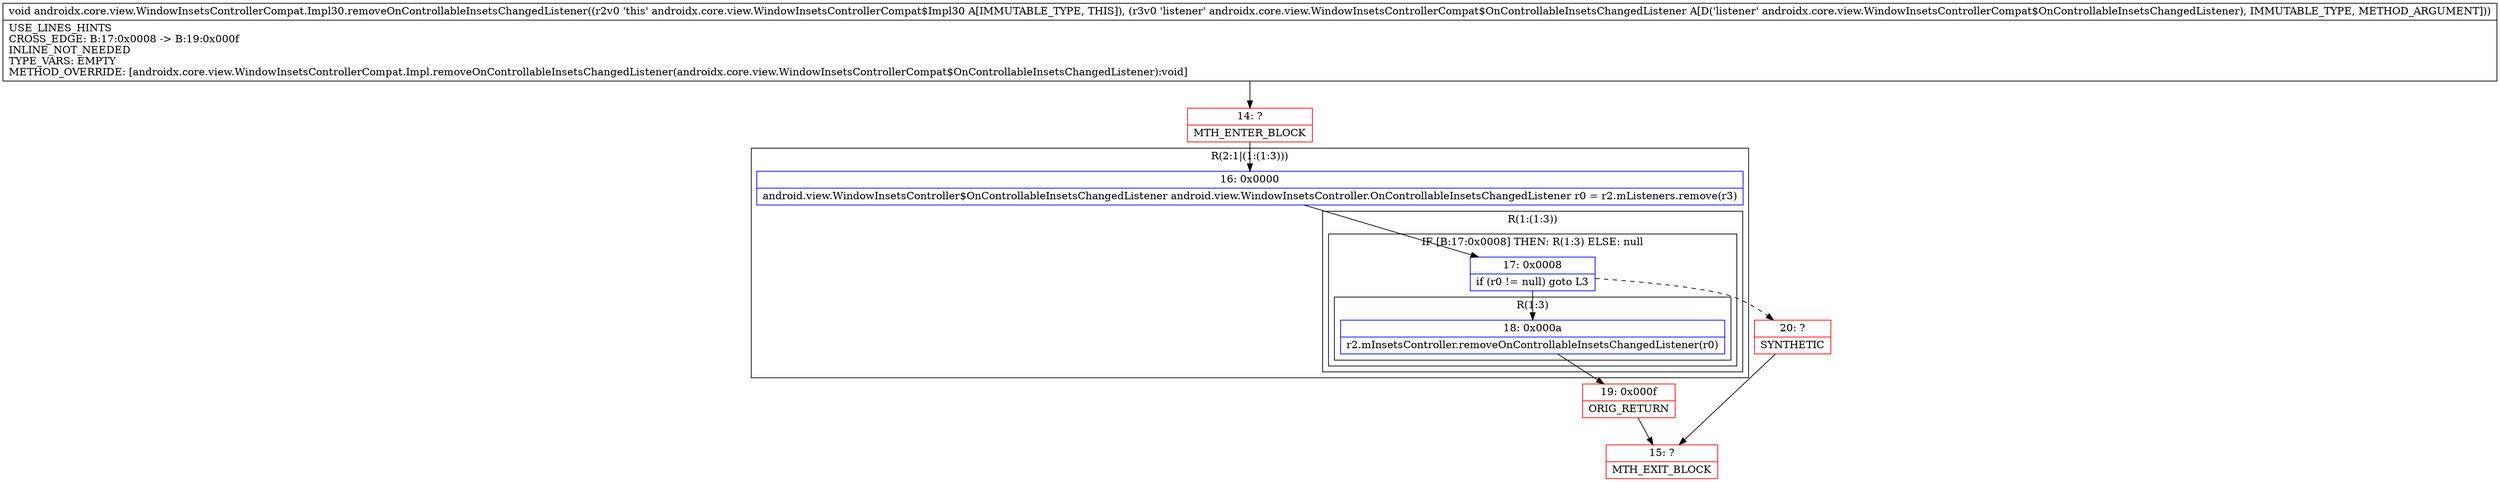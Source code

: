 digraph "CFG forandroidx.core.view.WindowInsetsControllerCompat.Impl30.removeOnControllableInsetsChangedListener(Landroidx\/core\/view\/WindowInsetsControllerCompat$OnControllableInsetsChangedListener;)V" {
subgraph cluster_Region_1177602269 {
label = "R(2:1|(1:(1:3)))";
node [shape=record,color=blue];
Node_16 [shape=record,label="{16\:\ 0x0000|android.view.WindowInsetsController$OnControllableInsetsChangedListener android.view.WindowInsetsController.OnControllableInsetsChangedListener r0 = r2.mListeners.remove(r3)\l}"];
subgraph cluster_Region_284176062 {
label = "R(1:(1:3))";
node [shape=record,color=blue];
subgraph cluster_IfRegion_851554390 {
label = "IF [B:17:0x0008] THEN: R(1:3) ELSE: null";
node [shape=record,color=blue];
Node_17 [shape=record,label="{17\:\ 0x0008|if (r0 != null) goto L3\l}"];
subgraph cluster_Region_1831920204 {
label = "R(1:3)";
node [shape=record,color=blue];
Node_18 [shape=record,label="{18\:\ 0x000a|r2.mInsetsController.removeOnControllableInsetsChangedListener(r0)\l}"];
}
}
}
}
Node_14 [shape=record,color=red,label="{14\:\ ?|MTH_ENTER_BLOCK\l}"];
Node_19 [shape=record,color=red,label="{19\:\ 0x000f|ORIG_RETURN\l}"];
Node_15 [shape=record,color=red,label="{15\:\ ?|MTH_EXIT_BLOCK\l}"];
Node_20 [shape=record,color=red,label="{20\:\ ?|SYNTHETIC\l}"];
MethodNode[shape=record,label="{void androidx.core.view.WindowInsetsControllerCompat.Impl30.removeOnControllableInsetsChangedListener((r2v0 'this' androidx.core.view.WindowInsetsControllerCompat$Impl30 A[IMMUTABLE_TYPE, THIS]), (r3v0 'listener' androidx.core.view.WindowInsetsControllerCompat$OnControllableInsetsChangedListener A[D('listener' androidx.core.view.WindowInsetsControllerCompat$OnControllableInsetsChangedListener), IMMUTABLE_TYPE, METHOD_ARGUMENT]))  | USE_LINES_HINTS\lCROSS_EDGE: B:17:0x0008 \-\> B:19:0x000f\lINLINE_NOT_NEEDED\lTYPE_VARS: EMPTY\lMETHOD_OVERRIDE: [androidx.core.view.WindowInsetsControllerCompat.Impl.removeOnControllableInsetsChangedListener(androidx.core.view.WindowInsetsControllerCompat$OnControllableInsetsChangedListener):void]\l}"];
MethodNode -> Node_14;Node_16 -> Node_17;
Node_17 -> Node_18;
Node_17 -> Node_20[style=dashed];
Node_18 -> Node_19;
Node_14 -> Node_16;
Node_19 -> Node_15;
Node_20 -> Node_15;
}

